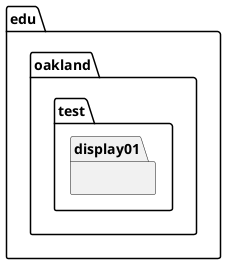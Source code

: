 @startuml Display01TestPackage_InternalDependencies

package edu.oakland.test.display01 {
    
}

@enduml